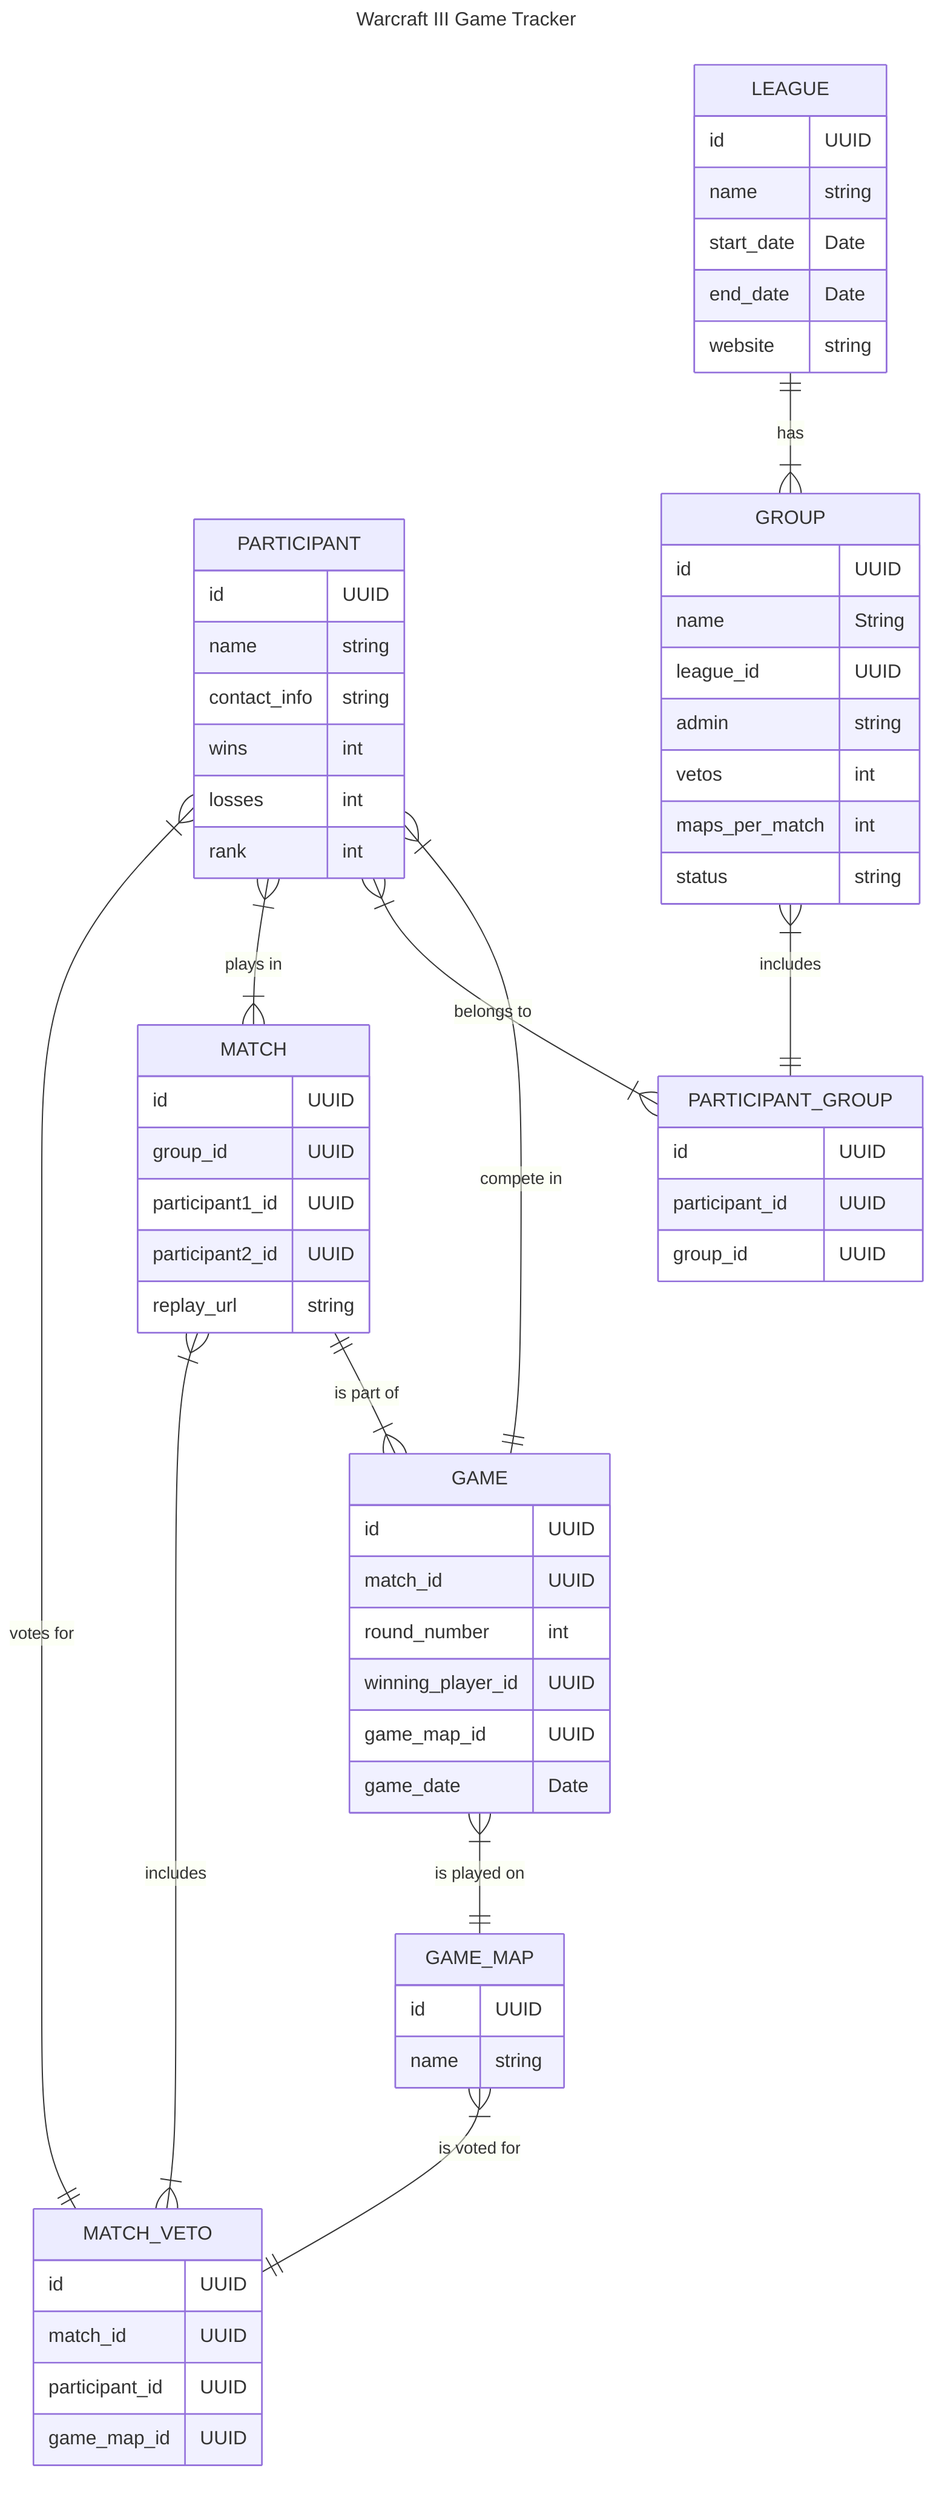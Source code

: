 ---
title: Warcraft III Game Tracker
---
erDiagram
    LEAGUE {
        id UUID
        name string
        start_date Date
        end_date Date
        website string
    }
    PARTICIPANT {
        id UUID
        name string
        contact_info string
        wins int
        losses int
        rank int
    }
    MATCH {
        id UUID
        group_id UUID
        participant1_id UUID
        participant2_id UUID
        replay_url string
    }
    MATCH_VETO {
        id UUID
        match_id UUID
        participant_id UUID
        game_map_id UUID
    }
    GAME {
        id UUID
        match_id UUID
        round_number int
        winning_player_id UUID
        game_map_id UUID
        game_date Date
    }
    GROUP {
        id UUID
        name String
        league_id UUID
        admin string
        vetos int
        maps_per_match int
        status string
    }
    GAME_MAP {
        id UUID
        name string
    }
    PARTICIPANT_GROUP {
        id UUID
        participant_id UUID
        group_id UUID
    }
    PARTICIPANT }|--|| GAME: "compete in"
    PARTICIPANT }|--|{ PARTICIPANT_GROUP: "belongs to"
    GROUP }|--|| PARTICIPANT_GROUP: "includes"
    PARTICIPANT }|--|{ MATCH: "plays in"
    MATCH ||--|{ GAME: "is part of"
    GAME }|--|| GAME_MAP: "is played on"
    MATCH }|--|{ MATCH_VETO: "includes"
    PARTICIPANT }|--|| MATCH_VETO: "votes for"
    GAME_MAP }|--|| MATCH_VETO: "is voted for"
    LEAGUE ||--|{ GROUP: "has"